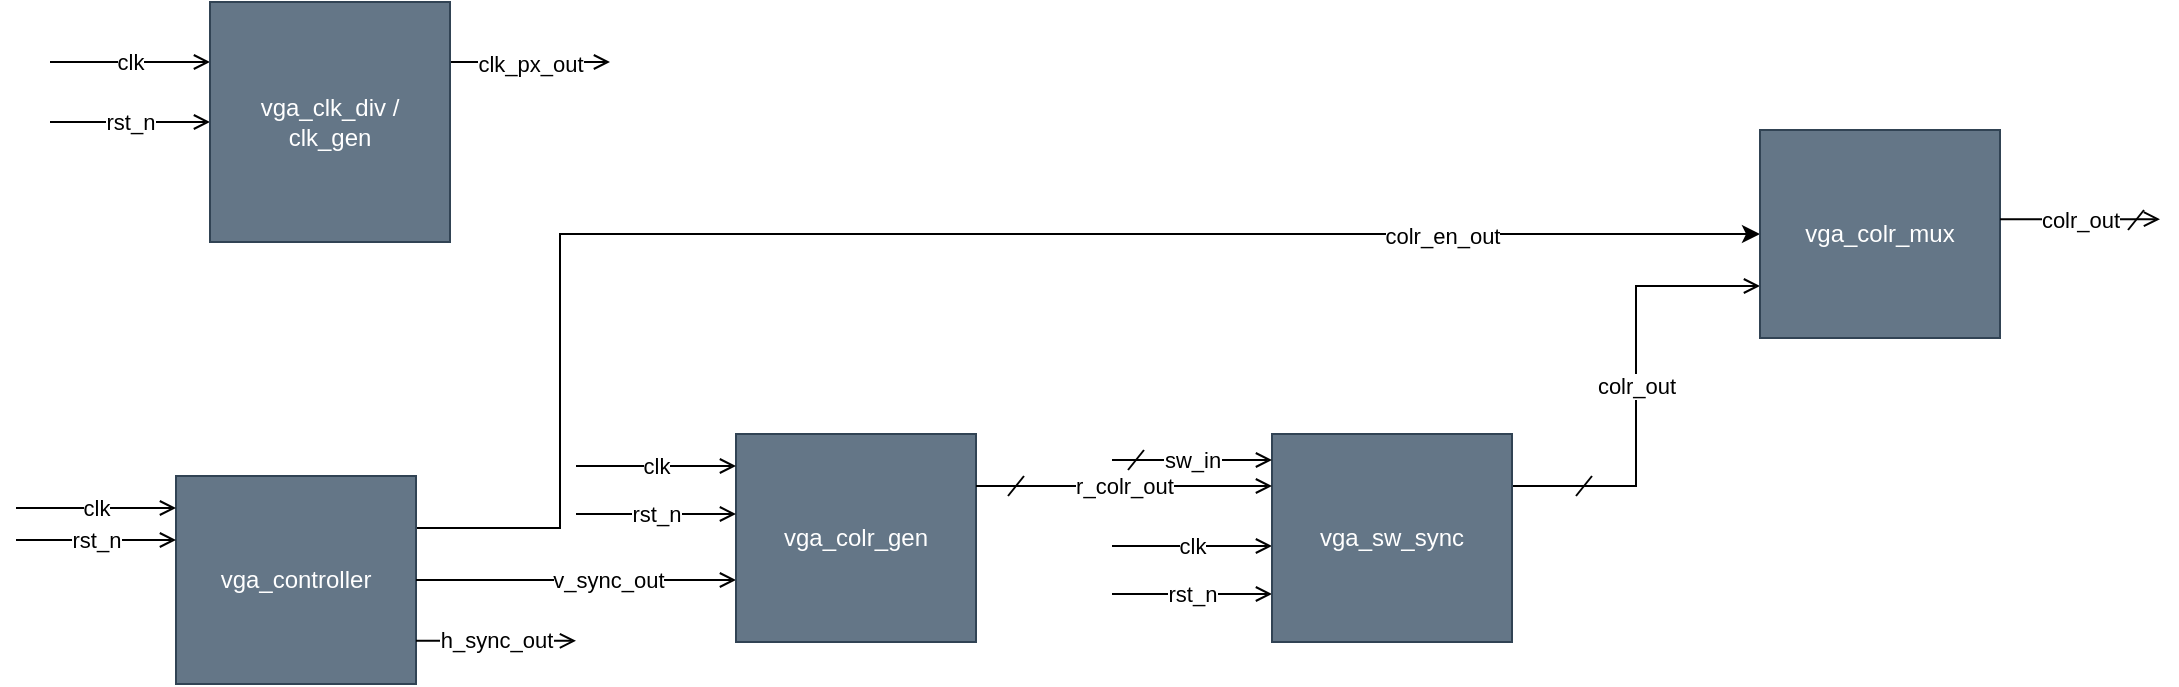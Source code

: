 <mxfile version="15.4.0" type="device"><diagram id="nEQVa2_PhKiKGe51zzit" name="no_memory"><mxGraphModel dx="1314" dy="816" grid="1" gridSize="8" guides="1" tooltips="1" connect="1" arrows="1" fold="1" page="1" pageScale="1" pageWidth="850" pageHeight="1100" math="0" shadow="0"><root><mxCell id="0"/><mxCell id="1" parent="0"/><mxCell id="muPaf87ydQRwfn5uSoFZ-2" value="clk" style="edgeStyle=orthogonalEdgeStyle;rounded=0;orthogonalLoop=1;jettySize=auto;html=1;exitX=0;exitY=0.25;exitDx=0;exitDy=0;endArrow=none;endFill=0;startArrow=open;startFill=0;" parent="1" source="muPaf87ydQRwfn5uSoFZ-1" edge="1"><mxGeometry relative="1" as="geometry"><mxPoint x="145" y="430" as="targetPoint"/><Array as="points"><mxPoint x="175" y="430"/><mxPoint x="175" y="430"/></Array></mxGeometry></mxCell><mxCell id="muPaf87ydQRwfn5uSoFZ-4" value="rst_n" style="edgeStyle=orthogonalEdgeStyle;rounded=0;orthogonalLoop=1;jettySize=auto;html=1;exitX=0;exitY=0.5;exitDx=0;exitDy=0;startArrow=open;startFill=0;endArrow=none;endFill=0;" parent="1" source="muPaf87ydQRwfn5uSoFZ-1" edge="1"><mxGeometry relative="1" as="geometry"><mxPoint x="145" y="460" as="targetPoint"/></mxGeometry></mxCell><mxCell id="muPaf87ydQRwfn5uSoFZ-6" value="clk_px_out" style="edgeStyle=orthogonalEdgeStyle;rounded=0;orthogonalLoop=1;jettySize=auto;html=1;exitX=1;exitY=0.25;exitDx=0;exitDy=0;startArrow=none;startFill=0;endArrow=open;endFill=0;" parent="1" source="muPaf87ydQRwfn5uSoFZ-1" edge="1"><mxGeometry relative="1" as="geometry"><mxPoint x="425" y="430" as="targetPoint"/></mxGeometry></mxCell><mxCell id="muPaf87ydQRwfn5uSoFZ-1" value="vga_clk_div / &lt;br&gt;clk_gen" style="rounded=0;whiteSpace=wrap;html=1;fillColor=#647687;strokeColor=#314354;fontColor=#ffffff;" parent="1" vertex="1"><mxGeometry x="225" y="400" width="120" height="120" as="geometry"/></mxCell><mxCell id="muPaf87ydQRwfn5uSoFZ-7" value="clk" style="edgeStyle=orthogonalEdgeStyle;rounded=0;orthogonalLoop=1;jettySize=auto;html=1;endArrow=none;endFill=0;startArrow=open;startFill=0;" parent="1" edge="1"><mxGeometry relative="1" as="geometry"><mxPoint x="676" y="672" as="targetPoint"/><Array as="points"><mxPoint x="692" y="672"/><mxPoint x="692" y="672"/></Array><mxPoint x="756" y="672" as="sourcePoint"/></mxGeometry></mxCell><mxCell id="muPaf87ydQRwfn5uSoFZ-8" value="rst_n" style="edgeStyle=orthogonalEdgeStyle;rounded=0;orthogonalLoop=1;jettySize=auto;html=1;startArrow=open;startFill=0;endArrow=none;endFill=0;" parent="1" edge="1"><mxGeometry relative="1" as="geometry"><mxPoint x="676" y="696" as="targetPoint"/><mxPoint x="756" y="696" as="sourcePoint"/><Array as="points"><mxPoint x="756" y="696"/><mxPoint x="676" y="696"/></Array></mxGeometry></mxCell><mxCell id="muPaf87ydQRwfn5uSoFZ-9" value="colr_out" style="edgeStyle=orthogonalEdgeStyle;rounded=0;orthogonalLoop=1;jettySize=auto;html=1;exitX=1;exitY=0.25;exitDx=0;exitDy=0;startArrow=none;startFill=0;endArrow=open;endFill=0;entryX=0;entryY=0.75;entryDx=0;entryDy=0;" parent="1" edge="1" target="teTlvvfVi89Ds1Z0FEQL-7" source="muPaf87ydQRwfn5uSoFZ-10"><mxGeometry relative="1" as="geometry"><mxPoint x="1024" y="640" as="targetPoint"/><mxPoint x="944" y="640" as="sourcePoint"/></mxGeometry></mxCell><mxCell id="muPaf87ydQRwfn5uSoFZ-10" value="vga_sw_sync" style="rounded=0;whiteSpace=wrap;html=1;fillColor=#647687;strokeColor=#314354;fontColor=#ffffff;" parent="1" vertex="1"><mxGeometry x="756" y="616" width="120" height="104" as="geometry"/></mxCell><mxCell id="muPaf87ydQRwfn5uSoFZ-16" value="" style="group" parent="1" vertex="1" connectable="0"><mxGeometry x="676" y="624" width="80" height="10" as="geometry"/></mxCell><mxCell id="muPaf87ydQRwfn5uSoFZ-11" value="sw_in" style="edgeStyle=orthogonalEdgeStyle;rounded=0;orthogonalLoop=1;jettySize=auto;html=1;startArrow=open;startFill=0;endArrow=none;endFill=0;" parent="muPaf87ydQRwfn5uSoFZ-16" edge="1"><mxGeometry relative="1" as="geometry"><mxPoint y="5" as="targetPoint"/><mxPoint x="80" y="5" as="sourcePoint"/><Array as="points"><mxPoint x="80" y="5"/><mxPoint y="5"/></Array></mxGeometry></mxCell><mxCell id="muPaf87ydQRwfn5uSoFZ-14" value="" style="endArrow=none;html=1;rounded=0;" parent="muPaf87ydQRwfn5uSoFZ-16" edge="1"><mxGeometry width="50" height="50" relative="1" as="geometry"><mxPoint x="8" y="10" as="sourcePoint"/><mxPoint x="16" as="targetPoint"/></mxGeometry></mxCell><mxCell id="teTlvvfVi89Ds1Z0FEQL-57" style="edgeStyle=orthogonalEdgeStyle;rounded=0;orthogonalLoop=1;jettySize=auto;html=1;exitX=1;exitY=0.25;exitDx=0;exitDy=0;entryX=0;entryY=0.5;entryDx=0;entryDy=0;" edge="1" parent="1" source="teTlvvfVi89Ds1Z0FEQL-1" target="teTlvvfVi89Ds1Z0FEQL-7"><mxGeometry relative="1" as="geometry"><Array as="points"><mxPoint x="400" y="663"/><mxPoint x="400" y="516"/></Array></mxGeometry></mxCell><mxCell id="teTlvvfVi89Ds1Z0FEQL-58" value="colr_en_out" style="edgeLabel;html=1;align=center;verticalAlign=middle;resizable=0;points=[];" vertex="1" connectable="0" parent="teTlvvfVi89Ds1Z0FEQL-57"><mxGeometry x="0.612" y="-1" relative="1" as="geometry"><mxPoint as="offset"/></mxGeometry></mxCell><mxCell id="teTlvvfVi89Ds1Z0FEQL-1" value="vga_controller" style="rounded=0;whiteSpace=wrap;html=1;fillColor=#647687;strokeColor=#314354;fontColor=#ffffff;" vertex="1" parent="1"><mxGeometry x="208" y="637" width="120" height="104" as="geometry"/></mxCell><mxCell id="teTlvvfVi89Ds1Z0FEQL-2" value="clk" style="edgeStyle=orthogonalEdgeStyle;rounded=0;orthogonalLoop=1;jettySize=auto;html=1;endArrow=none;endFill=0;startArrow=open;startFill=0;" edge="1" parent="1"><mxGeometry relative="1" as="geometry"><mxPoint x="128" y="653" as="targetPoint"/><Array as="points"><mxPoint x="144" y="653"/><mxPoint x="144" y="653"/></Array><mxPoint x="208" y="653" as="sourcePoint"/></mxGeometry></mxCell><mxCell id="teTlvvfVi89Ds1Z0FEQL-3" value="rst_n" style="edgeStyle=orthogonalEdgeStyle;rounded=0;orthogonalLoop=1;jettySize=auto;html=1;endArrow=none;endFill=0;startArrow=open;startFill=0;" edge="1" parent="1"><mxGeometry relative="1" as="geometry"><mxPoint x="128" y="669" as="targetPoint"/><Array as="points"><mxPoint x="144" y="669"/><mxPoint x="144" y="669"/></Array><mxPoint x="208" y="669" as="sourcePoint"/></mxGeometry></mxCell><mxCell id="teTlvvfVi89Ds1Z0FEQL-5" value="v_sync_out" style="edgeStyle=orthogonalEdgeStyle;rounded=0;orthogonalLoop=1;jettySize=auto;html=1;endArrow=none;endFill=0;startArrow=open;startFill=0;entryX=1;entryY=0.5;entryDx=0;entryDy=0;" edge="1" parent="1" source="teTlvvfVi89Ds1Z0FEQL-20" target="teTlvvfVi89Ds1Z0FEQL-1"><mxGeometry x="-0.2" relative="1" as="geometry"><mxPoint x="328" y="677" as="targetPoint"/><Array as="points"><mxPoint x="416" y="689"/><mxPoint x="416" y="689"/></Array><mxPoint x="408" y="677" as="sourcePoint"/><mxPoint as="offset"/></mxGeometry></mxCell><mxCell id="teTlvvfVi89Ds1Z0FEQL-6" value="h_sync_out" style="edgeStyle=orthogonalEdgeStyle;rounded=0;orthogonalLoop=1;jettySize=auto;html=1;endArrow=none;endFill=0;startArrow=open;startFill=0;" edge="1" parent="1"><mxGeometry relative="1" as="geometry"><mxPoint x="328" y="719.43" as="targetPoint"/><Array as="points"><mxPoint x="344" y="719.43"/><mxPoint x="344" y="719.43"/></Array><mxPoint x="408" y="719.43" as="sourcePoint"/><mxPoint as="offset"/></mxGeometry></mxCell><mxCell id="teTlvvfVi89Ds1Z0FEQL-7" value="vga_colr_mux" style="rounded=0;whiteSpace=wrap;html=1;fillColor=#647687;strokeColor=#314354;fontColor=#ffffff;" vertex="1" parent="1"><mxGeometry x="1000" y="464" width="120" height="104" as="geometry"/></mxCell><mxCell id="teTlvvfVi89Ds1Z0FEQL-19" value="" style="group" vertex="1" connectable="0" parent="1"><mxGeometry x="1184" y="504" width="8" height="10" as="geometry"/></mxCell><mxCell id="teTlvvfVi89Ds1Z0FEQL-16" value="" style="group" vertex="1" connectable="0" parent="teTlvvfVi89Ds1Z0FEQL-19"><mxGeometry width="8" height="10" as="geometry"/></mxCell><mxCell id="teTlvvfVi89Ds1Z0FEQL-18" value="" style="endArrow=none;html=1;rounded=0;" edge="1" parent="teTlvvfVi89Ds1Z0FEQL-16"><mxGeometry width="50" height="50" relative="1" as="geometry"><mxPoint y="10" as="sourcePoint"/><mxPoint x="8" as="targetPoint"/></mxGeometry></mxCell><mxCell id="teTlvvfVi89Ds1Z0FEQL-17" value="colr_out" style="edgeStyle=orthogonalEdgeStyle;rounded=0;orthogonalLoop=1;jettySize=auto;html=1;endArrow=none;endFill=0;startArrow=open;startFill=0;" edge="1" parent="teTlvvfVi89Ds1Z0FEQL-16"><mxGeometry relative="1" as="geometry"><mxPoint x="-64" y="4.58" as="targetPoint"/><Array as="points"><mxPoint x="-48" y="4.58"/><mxPoint x="-48" y="4.58"/></Array><mxPoint x="16.0" y="4.58" as="sourcePoint"/><mxPoint as="offset"/></mxGeometry></mxCell><mxCell id="teTlvvfVi89Ds1Z0FEQL-20" value="vga_colr_gen" style="rounded=0;whiteSpace=wrap;html=1;fillColor=#647687;strokeColor=#314354;fontColor=#ffffff;" vertex="1" parent="1"><mxGeometry x="488" y="616" width="120" height="104" as="geometry"/></mxCell><mxCell id="teTlvvfVi89Ds1Z0FEQL-29" value="clk" style="edgeStyle=orthogonalEdgeStyle;rounded=0;orthogonalLoop=1;jettySize=auto;html=1;endArrow=none;endFill=0;startArrow=open;startFill=0;" edge="1" parent="1"><mxGeometry relative="1" as="geometry"><mxPoint x="408" y="632" as="targetPoint"/><Array as="points"><mxPoint x="424" y="632"/><mxPoint x="424" y="632"/></Array><mxPoint x="488.0" y="632" as="sourcePoint"/></mxGeometry></mxCell><mxCell id="teTlvvfVi89Ds1Z0FEQL-30" value="rst_n" style="edgeStyle=orthogonalEdgeStyle;rounded=0;orthogonalLoop=1;jettySize=auto;html=1;endArrow=none;endFill=0;startArrow=open;startFill=0;" edge="1" parent="1"><mxGeometry relative="1" as="geometry"><mxPoint x="408" y="656" as="targetPoint"/><Array as="points"><mxPoint x="424" y="656"/><mxPoint x="424" y="656"/></Array><mxPoint x="488.0" y="656" as="sourcePoint"/></mxGeometry></mxCell><mxCell id="teTlvvfVi89Ds1Z0FEQL-32" value="" style="group" vertex="1" connectable="0" parent="1"><mxGeometry x="624" y="637" width="8" height="10" as="geometry"/></mxCell><mxCell id="teTlvvfVi89Ds1Z0FEQL-33" value="" style="group" vertex="1" connectable="0" parent="teTlvvfVi89Ds1Z0FEQL-32"><mxGeometry width="8" height="10" as="geometry"/></mxCell><mxCell id="teTlvvfVi89Ds1Z0FEQL-34" value="" style="endArrow=none;html=1;rounded=0;" edge="1" parent="teTlvvfVi89Ds1Z0FEQL-33"><mxGeometry width="50" height="50" relative="1" as="geometry"><mxPoint y="10" as="sourcePoint"/><mxPoint x="8" as="targetPoint"/></mxGeometry></mxCell><mxCell id="teTlvvfVi89Ds1Z0FEQL-35" value="r_colr_out" style="edgeStyle=orthogonalEdgeStyle;rounded=0;orthogonalLoop=1;jettySize=auto;html=1;endArrow=none;endFill=0;startArrow=open;startFill=0;entryX=1;entryY=0.25;entryDx=0;entryDy=0;exitX=0;exitY=0.25;exitDx=0;exitDy=0;" edge="1" parent="1" source="muPaf87ydQRwfn5uSoFZ-10" target="teTlvvfVi89Ds1Z0FEQL-20"><mxGeometry relative="1" as="geometry"><mxPoint x="640" y="632" as="targetPoint"/><Array as="points"/><mxPoint x="744" y="656" as="sourcePoint"/></mxGeometry></mxCell><mxCell id="teTlvvfVi89Ds1Z0FEQL-44" value="" style="group" vertex="1" connectable="0" parent="1"><mxGeometry x="908" y="637" width="10" height="10" as="geometry"/></mxCell><mxCell id="teTlvvfVi89Ds1Z0FEQL-45" value="" style="group" vertex="1" connectable="0" parent="teTlvvfVi89Ds1Z0FEQL-44"><mxGeometry width="8" height="10" as="geometry"/></mxCell><mxCell id="teTlvvfVi89Ds1Z0FEQL-46" value="" style="endArrow=none;html=1;rounded=0;" edge="1" parent="teTlvvfVi89Ds1Z0FEQL-45"><mxGeometry width="50" height="50" relative="1" as="geometry"><mxPoint y="10" as="sourcePoint"/><mxPoint x="8" as="targetPoint"/></mxGeometry></mxCell></root></mxGraphModel></diagram></mxfile>